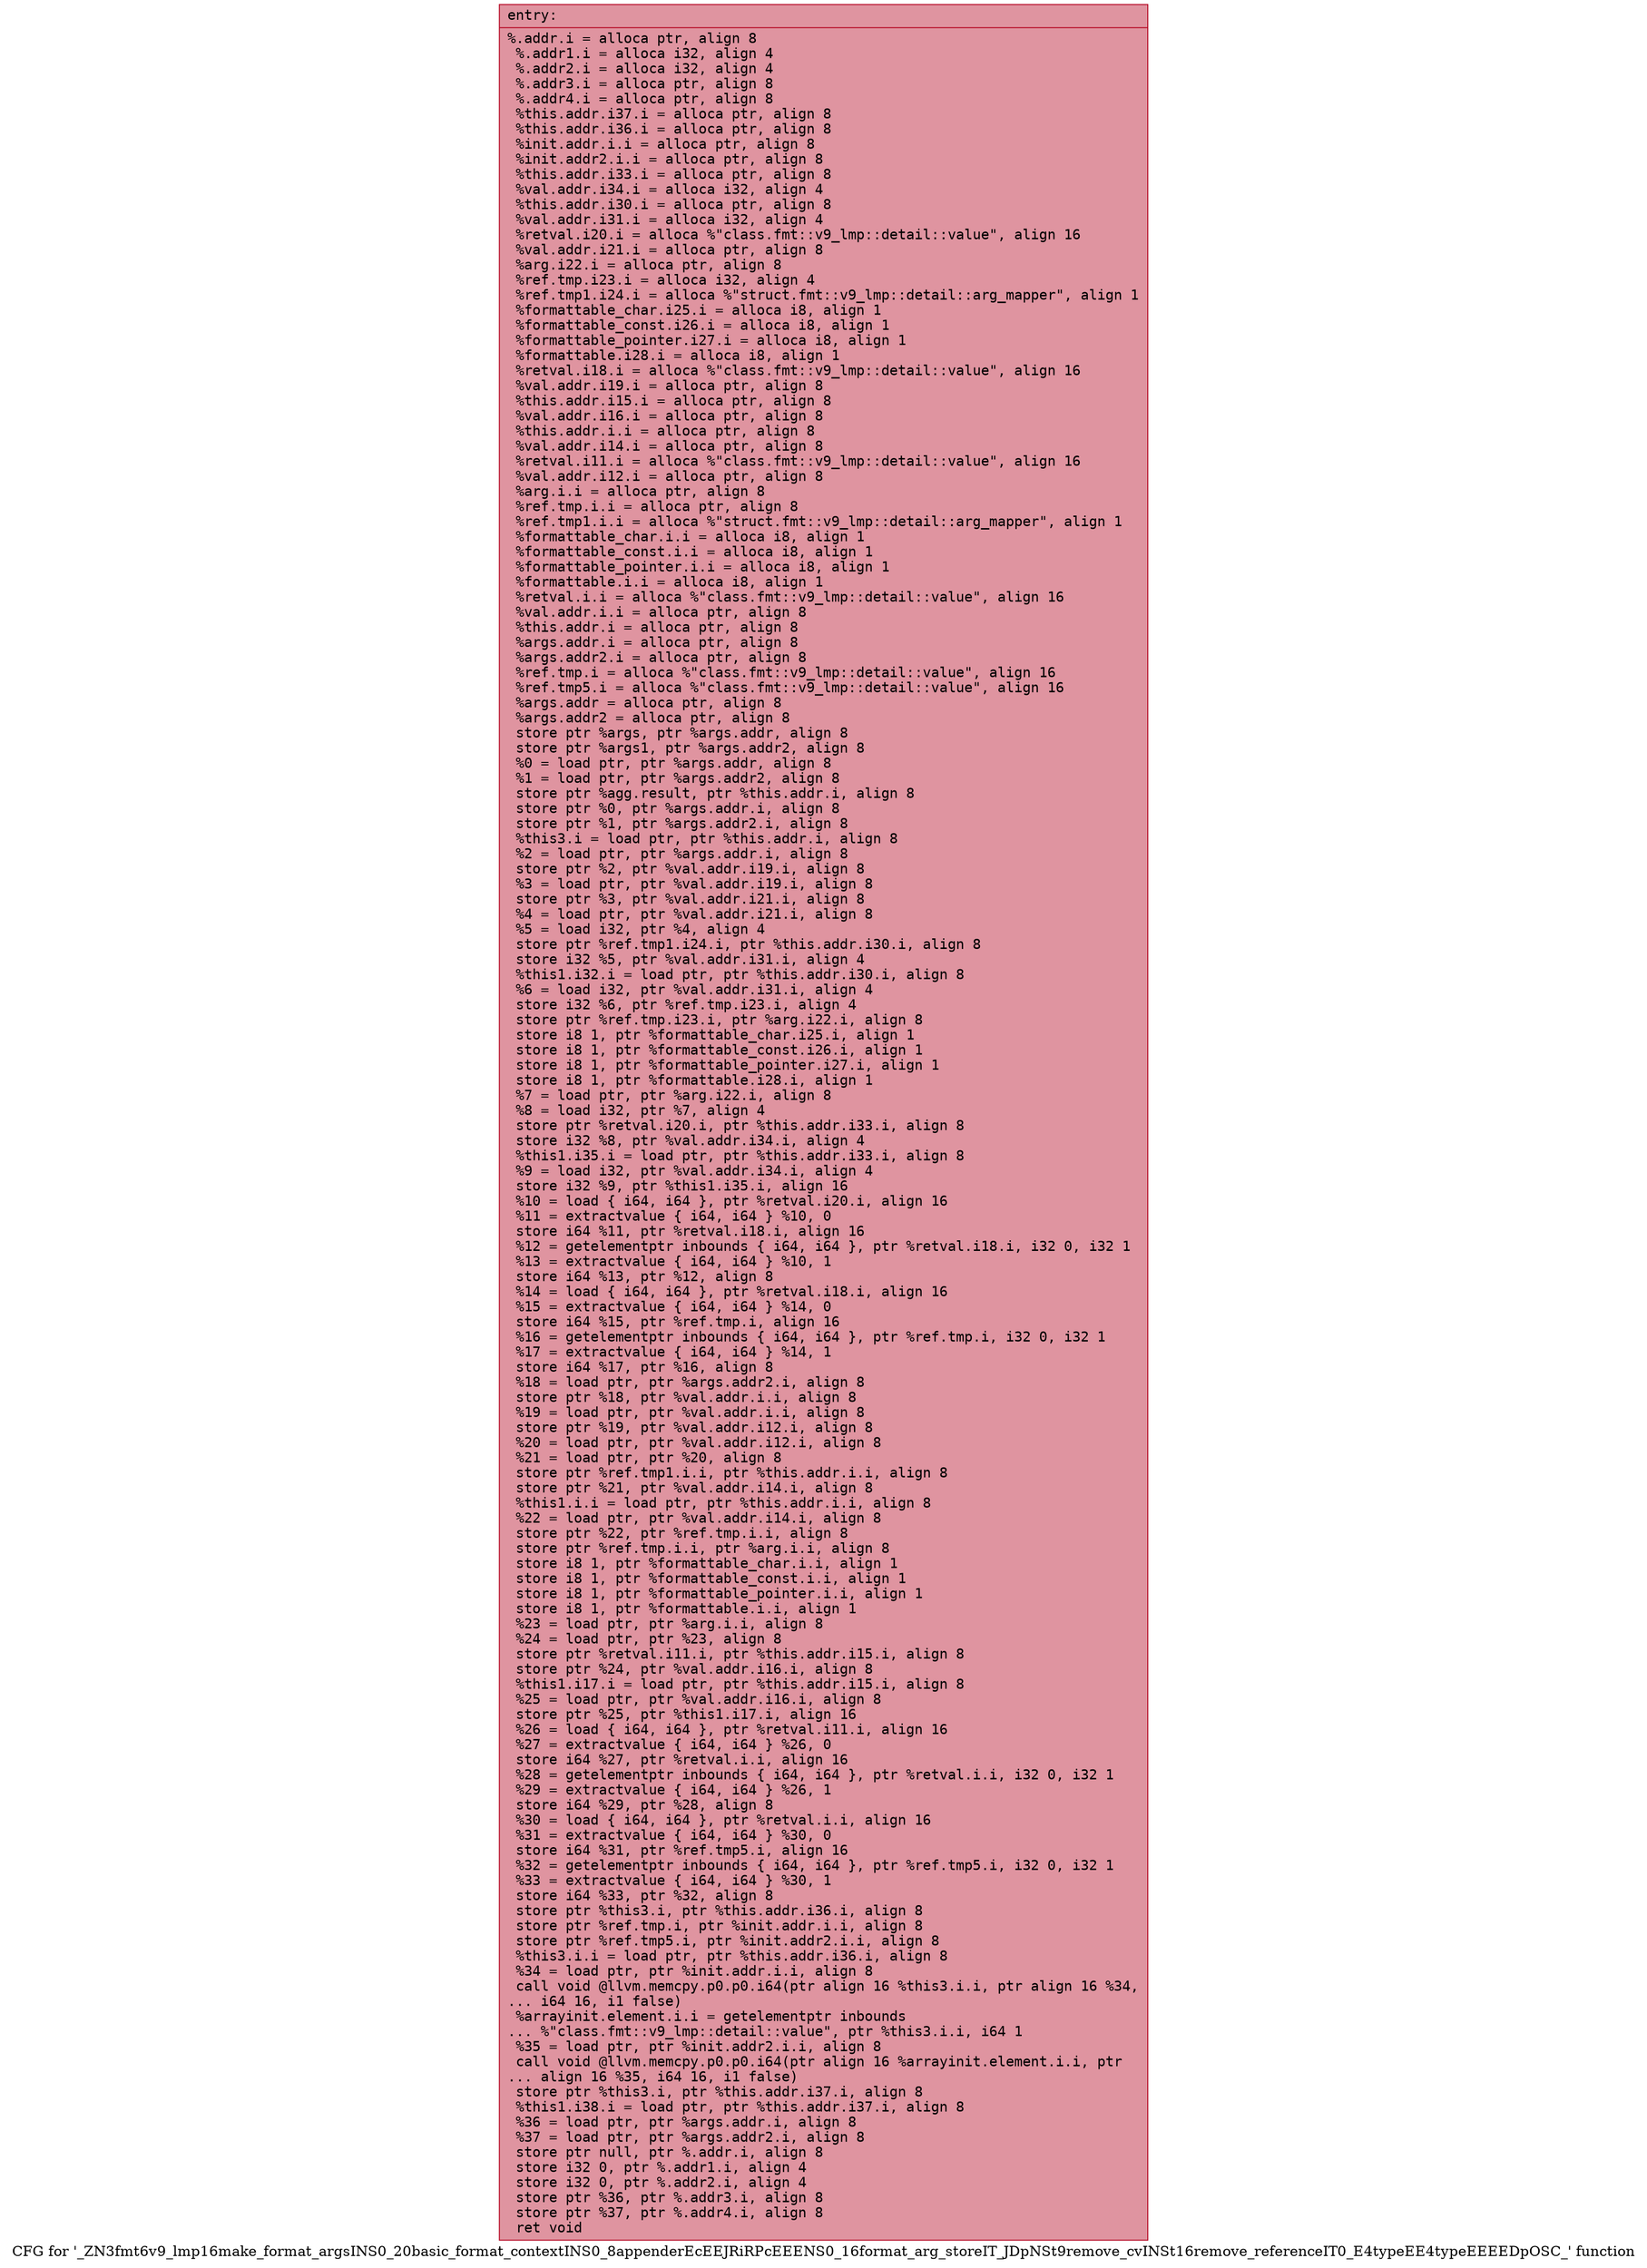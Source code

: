 digraph "CFG for '_ZN3fmt6v9_lmp16make_format_argsINS0_20basic_format_contextINS0_8appenderEcEEJRiRPcEEENS0_16format_arg_storeIT_JDpNSt9remove_cvINSt16remove_referenceIT0_E4typeEE4typeEEEEDpOSC_' function" {
	label="CFG for '_ZN3fmt6v9_lmp16make_format_argsINS0_20basic_format_contextINS0_8appenderEcEEJRiRPcEEENS0_16format_arg_storeIT_JDpNSt9remove_cvINSt16remove_referenceIT0_E4typeEE4typeEEEEDpOSC_' function";

	Node0x55eeb4b9b050 [shape=record,color="#b70d28ff", style=filled, fillcolor="#b70d2870" fontname="Courier",label="{entry:\l|  %.addr.i = alloca ptr, align 8\l  %.addr1.i = alloca i32, align 4\l  %.addr2.i = alloca i32, align 4\l  %.addr3.i = alloca ptr, align 8\l  %.addr4.i = alloca ptr, align 8\l  %this.addr.i37.i = alloca ptr, align 8\l  %this.addr.i36.i = alloca ptr, align 8\l  %init.addr.i.i = alloca ptr, align 8\l  %init.addr2.i.i = alloca ptr, align 8\l  %this.addr.i33.i = alloca ptr, align 8\l  %val.addr.i34.i = alloca i32, align 4\l  %this.addr.i30.i = alloca ptr, align 8\l  %val.addr.i31.i = alloca i32, align 4\l  %retval.i20.i = alloca %\"class.fmt::v9_lmp::detail::value\", align 16\l  %val.addr.i21.i = alloca ptr, align 8\l  %arg.i22.i = alloca ptr, align 8\l  %ref.tmp.i23.i = alloca i32, align 4\l  %ref.tmp1.i24.i = alloca %\"struct.fmt::v9_lmp::detail::arg_mapper\", align 1\l  %formattable_char.i25.i = alloca i8, align 1\l  %formattable_const.i26.i = alloca i8, align 1\l  %formattable_pointer.i27.i = alloca i8, align 1\l  %formattable.i28.i = alloca i8, align 1\l  %retval.i18.i = alloca %\"class.fmt::v9_lmp::detail::value\", align 16\l  %val.addr.i19.i = alloca ptr, align 8\l  %this.addr.i15.i = alloca ptr, align 8\l  %val.addr.i16.i = alloca ptr, align 8\l  %this.addr.i.i = alloca ptr, align 8\l  %val.addr.i14.i = alloca ptr, align 8\l  %retval.i11.i = alloca %\"class.fmt::v9_lmp::detail::value\", align 16\l  %val.addr.i12.i = alloca ptr, align 8\l  %arg.i.i = alloca ptr, align 8\l  %ref.tmp.i.i = alloca ptr, align 8\l  %ref.tmp1.i.i = alloca %\"struct.fmt::v9_lmp::detail::arg_mapper\", align 1\l  %formattable_char.i.i = alloca i8, align 1\l  %formattable_const.i.i = alloca i8, align 1\l  %formattable_pointer.i.i = alloca i8, align 1\l  %formattable.i.i = alloca i8, align 1\l  %retval.i.i = alloca %\"class.fmt::v9_lmp::detail::value\", align 16\l  %val.addr.i.i = alloca ptr, align 8\l  %this.addr.i = alloca ptr, align 8\l  %args.addr.i = alloca ptr, align 8\l  %args.addr2.i = alloca ptr, align 8\l  %ref.tmp.i = alloca %\"class.fmt::v9_lmp::detail::value\", align 16\l  %ref.tmp5.i = alloca %\"class.fmt::v9_lmp::detail::value\", align 16\l  %args.addr = alloca ptr, align 8\l  %args.addr2 = alloca ptr, align 8\l  store ptr %args, ptr %args.addr, align 8\l  store ptr %args1, ptr %args.addr2, align 8\l  %0 = load ptr, ptr %args.addr, align 8\l  %1 = load ptr, ptr %args.addr2, align 8\l  store ptr %agg.result, ptr %this.addr.i, align 8\l  store ptr %0, ptr %args.addr.i, align 8\l  store ptr %1, ptr %args.addr2.i, align 8\l  %this3.i = load ptr, ptr %this.addr.i, align 8\l  %2 = load ptr, ptr %args.addr.i, align 8\l  store ptr %2, ptr %val.addr.i19.i, align 8\l  %3 = load ptr, ptr %val.addr.i19.i, align 8\l  store ptr %3, ptr %val.addr.i21.i, align 8\l  %4 = load ptr, ptr %val.addr.i21.i, align 8\l  %5 = load i32, ptr %4, align 4\l  store ptr %ref.tmp1.i24.i, ptr %this.addr.i30.i, align 8\l  store i32 %5, ptr %val.addr.i31.i, align 4\l  %this1.i32.i = load ptr, ptr %this.addr.i30.i, align 8\l  %6 = load i32, ptr %val.addr.i31.i, align 4\l  store i32 %6, ptr %ref.tmp.i23.i, align 4\l  store ptr %ref.tmp.i23.i, ptr %arg.i22.i, align 8\l  store i8 1, ptr %formattable_char.i25.i, align 1\l  store i8 1, ptr %formattable_const.i26.i, align 1\l  store i8 1, ptr %formattable_pointer.i27.i, align 1\l  store i8 1, ptr %formattable.i28.i, align 1\l  %7 = load ptr, ptr %arg.i22.i, align 8\l  %8 = load i32, ptr %7, align 4\l  store ptr %retval.i20.i, ptr %this.addr.i33.i, align 8\l  store i32 %8, ptr %val.addr.i34.i, align 4\l  %this1.i35.i = load ptr, ptr %this.addr.i33.i, align 8\l  %9 = load i32, ptr %val.addr.i34.i, align 4\l  store i32 %9, ptr %this1.i35.i, align 16\l  %10 = load \{ i64, i64 \}, ptr %retval.i20.i, align 16\l  %11 = extractvalue \{ i64, i64 \} %10, 0\l  store i64 %11, ptr %retval.i18.i, align 16\l  %12 = getelementptr inbounds \{ i64, i64 \}, ptr %retval.i18.i, i32 0, i32 1\l  %13 = extractvalue \{ i64, i64 \} %10, 1\l  store i64 %13, ptr %12, align 8\l  %14 = load \{ i64, i64 \}, ptr %retval.i18.i, align 16\l  %15 = extractvalue \{ i64, i64 \} %14, 0\l  store i64 %15, ptr %ref.tmp.i, align 16\l  %16 = getelementptr inbounds \{ i64, i64 \}, ptr %ref.tmp.i, i32 0, i32 1\l  %17 = extractvalue \{ i64, i64 \} %14, 1\l  store i64 %17, ptr %16, align 8\l  %18 = load ptr, ptr %args.addr2.i, align 8\l  store ptr %18, ptr %val.addr.i.i, align 8\l  %19 = load ptr, ptr %val.addr.i.i, align 8\l  store ptr %19, ptr %val.addr.i12.i, align 8\l  %20 = load ptr, ptr %val.addr.i12.i, align 8\l  %21 = load ptr, ptr %20, align 8\l  store ptr %ref.tmp1.i.i, ptr %this.addr.i.i, align 8\l  store ptr %21, ptr %val.addr.i14.i, align 8\l  %this1.i.i = load ptr, ptr %this.addr.i.i, align 8\l  %22 = load ptr, ptr %val.addr.i14.i, align 8\l  store ptr %22, ptr %ref.tmp.i.i, align 8\l  store ptr %ref.tmp.i.i, ptr %arg.i.i, align 8\l  store i8 1, ptr %formattable_char.i.i, align 1\l  store i8 1, ptr %formattable_const.i.i, align 1\l  store i8 1, ptr %formattable_pointer.i.i, align 1\l  store i8 1, ptr %formattable.i.i, align 1\l  %23 = load ptr, ptr %arg.i.i, align 8\l  %24 = load ptr, ptr %23, align 8\l  store ptr %retval.i11.i, ptr %this.addr.i15.i, align 8\l  store ptr %24, ptr %val.addr.i16.i, align 8\l  %this1.i17.i = load ptr, ptr %this.addr.i15.i, align 8\l  %25 = load ptr, ptr %val.addr.i16.i, align 8\l  store ptr %25, ptr %this1.i17.i, align 16\l  %26 = load \{ i64, i64 \}, ptr %retval.i11.i, align 16\l  %27 = extractvalue \{ i64, i64 \} %26, 0\l  store i64 %27, ptr %retval.i.i, align 16\l  %28 = getelementptr inbounds \{ i64, i64 \}, ptr %retval.i.i, i32 0, i32 1\l  %29 = extractvalue \{ i64, i64 \} %26, 1\l  store i64 %29, ptr %28, align 8\l  %30 = load \{ i64, i64 \}, ptr %retval.i.i, align 16\l  %31 = extractvalue \{ i64, i64 \} %30, 0\l  store i64 %31, ptr %ref.tmp5.i, align 16\l  %32 = getelementptr inbounds \{ i64, i64 \}, ptr %ref.tmp5.i, i32 0, i32 1\l  %33 = extractvalue \{ i64, i64 \} %30, 1\l  store i64 %33, ptr %32, align 8\l  store ptr %this3.i, ptr %this.addr.i36.i, align 8\l  store ptr %ref.tmp.i, ptr %init.addr.i.i, align 8\l  store ptr %ref.tmp5.i, ptr %init.addr2.i.i, align 8\l  %this3.i.i = load ptr, ptr %this.addr.i36.i, align 8\l  %34 = load ptr, ptr %init.addr.i.i, align 8\l  call void @llvm.memcpy.p0.p0.i64(ptr align 16 %this3.i.i, ptr align 16 %34,\l... i64 16, i1 false)\l  %arrayinit.element.i.i = getelementptr inbounds\l... %\"class.fmt::v9_lmp::detail::value\", ptr %this3.i.i, i64 1\l  %35 = load ptr, ptr %init.addr2.i.i, align 8\l  call void @llvm.memcpy.p0.p0.i64(ptr align 16 %arrayinit.element.i.i, ptr\l... align 16 %35, i64 16, i1 false)\l  store ptr %this3.i, ptr %this.addr.i37.i, align 8\l  %this1.i38.i = load ptr, ptr %this.addr.i37.i, align 8\l  %36 = load ptr, ptr %args.addr.i, align 8\l  %37 = load ptr, ptr %args.addr2.i, align 8\l  store ptr null, ptr %.addr.i, align 8\l  store i32 0, ptr %.addr1.i, align 4\l  store i32 0, ptr %.addr2.i, align 4\l  store ptr %36, ptr %.addr3.i, align 8\l  store ptr %37, ptr %.addr4.i, align 8\l  ret void\l}"];
}
